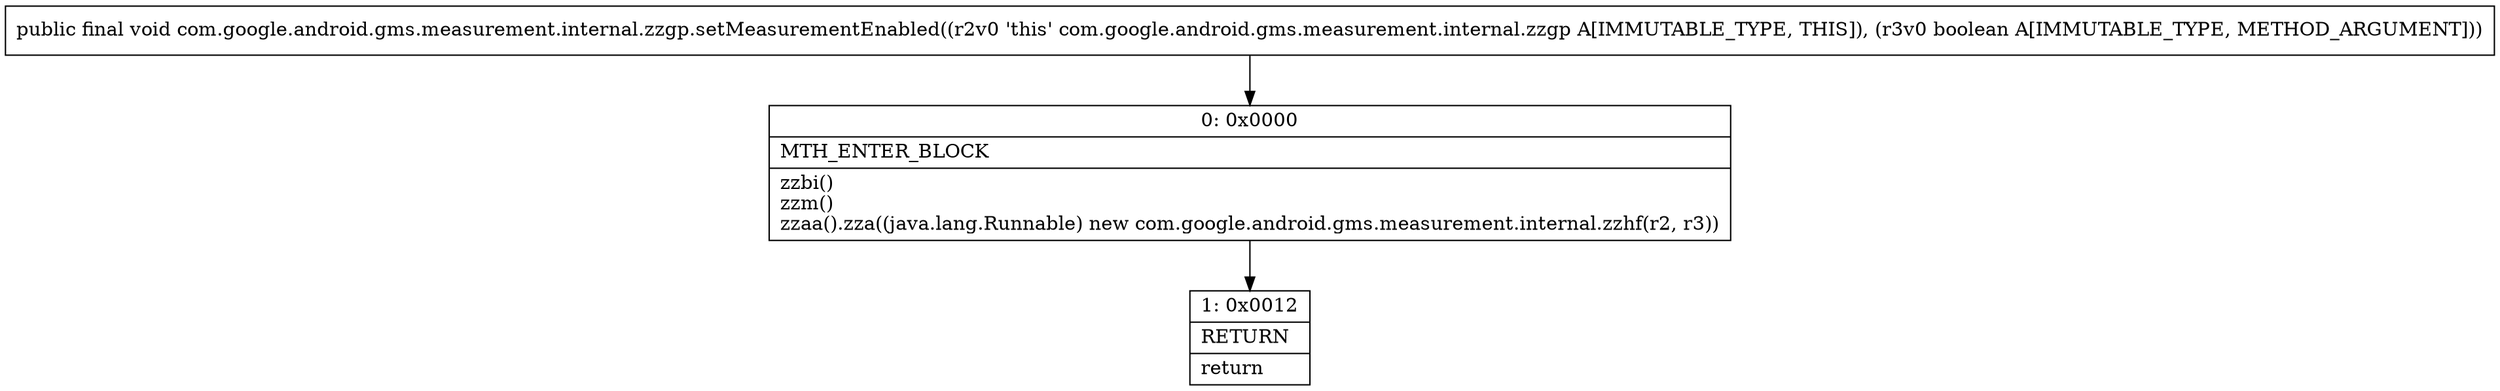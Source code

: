 digraph "CFG forcom.google.android.gms.measurement.internal.zzgp.setMeasurementEnabled(Z)V" {
Node_0 [shape=record,label="{0\:\ 0x0000|MTH_ENTER_BLOCK\l|zzbi()\lzzm()\lzzaa().zza((java.lang.Runnable) new com.google.android.gms.measurement.internal.zzhf(r2, r3))\l}"];
Node_1 [shape=record,label="{1\:\ 0x0012|RETURN\l|return\l}"];
MethodNode[shape=record,label="{public final void com.google.android.gms.measurement.internal.zzgp.setMeasurementEnabled((r2v0 'this' com.google.android.gms.measurement.internal.zzgp A[IMMUTABLE_TYPE, THIS]), (r3v0 boolean A[IMMUTABLE_TYPE, METHOD_ARGUMENT])) }"];
MethodNode -> Node_0;
Node_0 -> Node_1;
}

